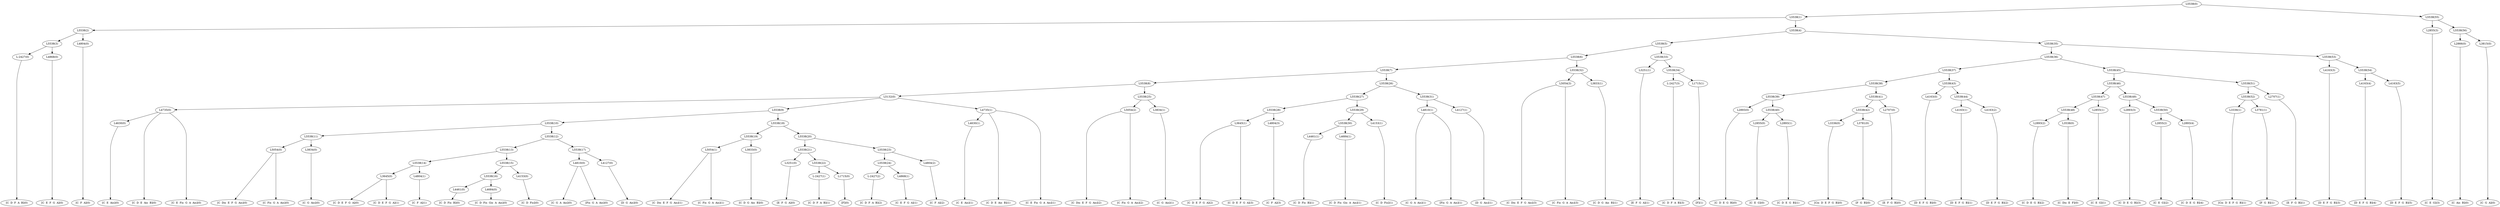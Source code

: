 digraph sample{
"L-2427(0)"->"[C  D  F  A  B](0)"
"L4868(0)"->"[C  E  F  G  A](0)"
"L5538(3)"->"L-2427(0)"
"L5538(3)"->"L4868(0)"
"L4804(0)"->"[C  F  A](0)"
"L5538(2)"->"L5538(3)"
"L5538(2)"->"L4804(0)"
"L4630(0)"->"[C  E  Ais](0)"
"L4735(0)"->"[C  D  E  Ais  B](0)"
"L4735(0)"->"[C  E  Fis  G  A  Ais](0)"
"L4735(0)"->"L4630(0)"
"L5054(0)"->"[C  Dis  E  F  G  Ais](0)"
"L5054(0)"->"[C  Fis  G  A  Ais](0)"
"L3834(0)"->"[C  G  Ais](0)"
"L5538(11)"->"L5054(0)"
"L5538(11)"->"L3834(0)"
"L3645(0)"->"[C  D  E  F  G  A](0)"
"L3645(0)"->"[C  D  E  F  G  A](1)"
"L4804(1)"->"[C  F  A](1)"
"L5538(14)"->"L3645(0)"
"L5538(14)"->"L4804(1)"
"L4461(0)"->"[C  D  Fis  B](0)"
"L4684(0)"->"[C  D  Fis  Gis  A  Ais](0)"
"L5538(16)"->"L4461(0)"
"L5538(16)"->"L4684(0)"
"L4153(0)"->"[C  D  Fis](0)"
"L5538(15)"->"L5538(16)"
"L5538(15)"->"L4153(0)"
"L5538(13)"->"L5538(14)"
"L5538(13)"->"L5538(15)"
"L4810(0)"->"[C  G  A  Ais](0)"
"L4810(0)"->"[Fis  G  A  Ais](0)"
"L4127(0)"->"[D  G  Ais](0)"
"L5538(17)"->"L4810(0)"
"L5538(17)"->"L4127(0)"
"L5538(12)"->"L5538(13)"
"L5538(12)"->"L5538(17)"
"L5538(10)"->"L5538(11)"
"L5538(10)"->"L5538(12)"
"L5054(1)"->"[C  Dis  E  F  G  Ais](1)"
"L5054(1)"->"[C  Fis  G  A  Ais](1)"
"L3833(0)"->"[C  D  G  Ais  B](0)"
"L5538(19)"->"L5054(1)"
"L5538(19)"->"L3833(0)"
"L3251(0)"->"[E  F  G  A](0)"
"L-2427(1)"->"[C  D  F  A  B](1)"
"L1715(0)"->"[F](0)"
"L5538(22)"->"L-2427(1)"
"L5538(22)"->"L1715(0)"
"L5538(21)"->"L3251(0)"
"L5538(21)"->"L5538(22)"
"L-2427(2)"->"[C  D  F  A  B](2)"
"L4868(1)"->"[C  E  F  G  A](1)"
"L5538(24)"->"L-2427(2)"
"L5538(24)"->"L4868(1)"
"L4804(2)"->"[C  F  A](2)"
"L5538(23)"->"L5538(24)"
"L5538(23)"->"L4804(2)"
"L5538(20)"->"L5538(21)"
"L5538(20)"->"L5538(23)"
"L5538(18)"->"L5538(19)"
"L5538(18)"->"L5538(20)"
"L5538(9)"->"L5538(10)"
"L5538(9)"->"L5538(18)"
"L4630(1)"->"[C  E  Ais](1)"
"L4735(1)"->"[C  D  E  Ais  B](1)"
"L4735(1)"->"[C  E  Fis  G  A  Ais](1)"
"L4735(1)"->"L4630(1)"
"L5132(0)"->"L4735(0)"
"L5132(0)"->"L5538(9)"
"L5132(0)"->"L4735(1)"
"L5054(2)"->"[C  Dis  E  F  G  Ais](2)"
"L5054(2)"->"[C  Fis  G  A  Ais](2)"
"L3834(1)"->"[C  G  Ais](1)"
"L5538(25)"->"L5054(2)"
"L5538(25)"->"L3834(1)"
"L5538(8)"->"L5132(0)"
"L5538(8)"->"L5538(25)"
"L3645(1)"->"[C  D  E  F  G  A](2)"
"L3645(1)"->"[C  D  E  F  G  A](3)"
"L4804(3)"->"[C  F  A](3)"
"L5538(28)"->"L3645(1)"
"L5538(28)"->"L4804(3)"
"L4461(1)"->"[C  D  Fis  B](1)"
"L4684(1)"->"[C  D  Fis  Gis  A  Ais](1)"
"L5538(30)"->"L4461(1)"
"L5538(30)"->"L4684(1)"
"L4153(1)"->"[C  D  Fis](1)"
"L5538(29)"->"L5538(30)"
"L5538(29)"->"L4153(1)"
"L5538(27)"->"L5538(28)"
"L5538(27)"->"L5538(29)"
"L4810(1)"->"[C  G  A  Ais](1)"
"L4810(1)"->"[Fis  G  A  Ais](1)"
"L4127(1)"->"[D  G  Ais](1)"
"L5538(31)"->"L4810(1)"
"L5538(31)"->"L4127(1)"
"L5538(26)"->"L5538(27)"
"L5538(26)"->"L5538(31)"
"L5538(7)"->"L5538(8)"
"L5538(7)"->"L5538(26)"
"L5054(3)"->"[C  Dis  E  F  G  Ais](3)"
"L5054(3)"->"[C  Fis  G  A  Ais](3)"
"L3833(1)"->"[C  D  G  Ais  B](1)"
"L5538(32)"->"L5054(3)"
"L5538(32)"->"L3833(1)"
"L5538(6)"->"L5538(7)"
"L5538(6)"->"L5538(32)"
"L3251(1)"->"[E  F  G  A](1)"
"L-2427(3)"->"[C  D  F  A  B](3)"
"L1715(1)"->"[F](1)"
"L5538(34)"->"L-2427(3)"
"L5538(34)"->"L1715(1)"
"L5538(33)"->"L3251(1)"
"L5538(33)"->"L5538(34)"
"L5538(5)"->"L5538(6)"
"L5538(5)"->"L5538(33)"
"L2893(0)"->"[C  D  E  G  B](0)"
"L2855(0)"->"[C  E  G](0)"
"L2893(1)"->"[C  D  E  G  B](1)"
"L5538(40)"->"L2855(0)"
"L5538(40)"->"L2893(1)"
"L5538(39)"->"L2893(0)"
"L5538(39)"->"L5538(40)"
"L3336(0)"->"[Cis  D  E  F  G  B](0)"
"L3781(0)"->"[F  G  B](0)"
"L5538(42)"->"L3336(0)"
"L5538(42)"->"L3781(0)"
"L2707(0)"->"[E  F  G  B](0)"
"L5538(41)"->"L5538(42)"
"L5538(41)"->"L2707(0)"
"L5538(38)"->"L5538(39)"
"L5538(38)"->"L5538(41)"
"L4163(0)"->"[D  E  F  G  B](0)"
"L4163(1)"->"[D  E  F  G  B](1)"
"L4163(2)"->"[D  E  F  G  B](2)"
"L5538(44)"->"L4163(1)"
"L5538(44)"->"L4163(2)"
"L5538(43)"->"L4163(0)"
"L5538(43)"->"L5538(44)"
"L5538(37)"->"L5538(38)"
"L5538(37)"->"L5538(43)"
"L2893(2)"->"[C  D  E  G  B](2)"
"L3538(0)"->"[C  Dis  E  F](0)"
"L5538(48)"->"L2893(2)"
"L5538(48)"->"L3538(0)"
"L2855(1)"->"[C  E  G](1)"
"L5538(47)"->"L5538(48)"
"L5538(47)"->"L2855(1)"
"L2893(3)"->"[C  D  E  G  B](3)"
"L2855(2)"->"[C  E  G](2)"
"L2893(4)"->"[C  D  E  G  B](4)"
"L5538(50)"->"L2855(2)"
"L5538(50)"->"L2893(4)"
"L5538(49)"->"L2893(3)"
"L5538(49)"->"L5538(50)"
"L5538(46)"->"L5538(47)"
"L5538(46)"->"L5538(49)"
"L3336(1)"->"[Cis  D  E  F  G  B](1)"
"L3781(1)"->"[F  G  B](1)"
"L5538(52)"->"L3336(1)"
"L5538(52)"->"L3781(1)"
"L2707(1)"->"[E  F  G  B](1)"
"L5538(51)"->"L5538(52)"
"L5538(51)"->"L2707(1)"
"L5538(45)"->"L5538(46)"
"L5538(45)"->"L5538(51)"
"L5538(36)"->"L5538(37)"
"L5538(36)"->"L5538(45)"
"L4163(3)"->"[D  E  F  G  B](3)"
"L4163(4)"->"[D  E  F  G  B](4)"
"L4163(5)"->"[D  E  F  G  B](5)"
"L5538(54)"->"L4163(4)"
"L5538(54)"->"L4163(5)"
"L5538(53)"->"L4163(3)"
"L5538(53)"->"L5538(54)"
"L5538(35)"->"L5538(36)"
"L5538(35)"->"L5538(53)"
"L5538(4)"->"L5538(5)"
"L5538(4)"->"L5538(35)"
"L5538(1)"->"L5538(2)"
"L5538(1)"->"L5538(4)"
"L2855(3)"->"[C  E  G](3)"
"L2866(0)"->"[C  Ais  B](0)"
"L3815(0)"->"[C  G  A](0)"
"L5538(56)"->"L2866(0)"
"L5538(56)"->"L3815(0)"
"L5538(55)"->"L2855(3)"
"L5538(55)"->"L5538(56)"
"L5538(0)"->"L5538(1)"
"L5538(0)"->"L5538(55)"
{rank = min; "L5538(0)"}
{rank = same; "L5538(1)"; "L5538(55)";}
{rank = same; "L5538(2)"; "L5538(4)"; "L2855(3)"; "L5538(56)";}
{rank = same; "L5538(3)"; "L4804(0)"; "L5538(5)"; "L5538(35)"; "L2866(0)"; "L3815(0)";}
{rank = same; "L-2427(0)"; "L4868(0)"; "L5538(6)"; "L5538(33)"; "L5538(36)"; "L5538(53)";}
{rank = same; "L5538(7)"; "L5538(32)"; "L3251(1)"; "L5538(34)"; "L5538(37)"; "L5538(45)"; "L4163(3)"; "L5538(54)";}
{rank = same; "L5538(8)"; "L5538(26)"; "L5054(3)"; "L3833(1)"; "L-2427(3)"; "L1715(1)"; "L5538(38)"; "L5538(43)"; "L5538(46)"; "L5538(51)"; "L4163(4)"; "L4163(5)";}
{rank = same; "L5132(0)"; "L5538(25)"; "L5538(27)"; "L5538(31)"; "L5538(39)"; "L5538(41)"; "L4163(0)"; "L5538(44)"; "L5538(47)"; "L5538(49)"; "L5538(52)"; "L2707(1)";}
{rank = same; "L4735(0)"; "L5538(9)"; "L4735(1)"; "L5054(2)"; "L3834(1)"; "L5538(28)"; "L5538(29)"; "L4810(1)"; "L4127(1)"; "L2893(0)"; "L5538(40)"; "L5538(42)"; "L2707(0)"; "L4163(1)"; "L4163(2)"; "L5538(48)"; "L2855(1)"; "L2893(3)"; "L5538(50)"; "L3336(1)"; "L3781(1)";}
{rank = same; "L4630(0)"; "L5538(10)"; "L5538(18)"; "L4630(1)"; "L3645(1)"; "L4804(3)"; "L5538(30)"; "L4153(1)"; "L2855(0)"; "L2893(1)"; "L3336(0)"; "L3781(0)"; "L2893(2)"; "L3538(0)"; "L2855(2)"; "L2893(4)";}
{rank = same; "L5538(11)"; "L5538(12)"; "L5538(19)"; "L5538(20)"; "L4461(1)"; "L4684(1)";}
{rank = same; "L5054(0)"; "L3834(0)"; "L5538(13)"; "L5538(17)"; "L5054(1)"; "L3833(0)"; "L5538(21)"; "L5538(23)";}
{rank = same; "L5538(14)"; "L5538(15)"; "L4810(0)"; "L4127(0)"; "L3251(0)"; "L5538(22)"; "L5538(24)"; "L4804(2)";}
{rank = same; "L3645(0)"; "L4804(1)"; "L5538(16)"; "L4153(0)"; "L-2427(1)"; "L1715(0)"; "L-2427(2)"; "L4868(1)";}
{rank = same; "L4461(0)"; "L4684(0)";}
{rank = max; "[C  Ais  B](0)"; "[C  D  E  Ais  B](0)"; "[C  D  E  Ais  B](1)"; "[C  D  E  F  G  A](0)"; "[C  D  E  F  G  A](1)"; "[C  D  E  F  G  A](2)"; "[C  D  E  F  G  A](3)"; "[C  D  E  G  B](0)"; "[C  D  E  G  B](1)"; "[C  D  E  G  B](2)"; "[C  D  E  G  B](3)"; "[C  D  E  G  B](4)"; "[C  D  F  A  B](0)"; "[C  D  F  A  B](1)"; "[C  D  F  A  B](2)"; "[C  D  F  A  B](3)"; "[C  D  Fis  B](0)"; "[C  D  Fis  B](1)"; "[C  D  Fis  Gis  A  Ais](0)"; "[C  D  Fis  Gis  A  Ais](1)"; "[C  D  Fis](0)"; "[C  D  Fis](1)"; "[C  D  G  Ais  B](0)"; "[C  D  G  Ais  B](1)"; "[C  Dis  E  F  G  Ais](0)"; "[C  Dis  E  F  G  Ais](1)"; "[C  Dis  E  F  G  Ais](2)"; "[C  Dis  E  F  G  Ais](3)"; "[C  Dis  E  F](0)"; "[C  E  Ais](0)"; "[C  E  Ais](1)"; "[C  E  F  G  A](0)"; "[C  E  F  G  A](1)"; "[C  E  Fis  G  A  Ais](0)"; "[C  E  Fis  G  A  Ais](1)"; "[C  E  G](0)"; "[C  E  G](1)"; "[C  E  G](2)"; "[C  E  G](3)"; "[C  F  A](0)"; "[C  F  A](1)"; "[C  F  A](2)"; "[C  F  A](3)"; "[C  Fis  G  A  Ais](0)"; "[C  Fis  G  A  Ais](1)"; "[C  Fis  G  A  Ais](2)"; "[C  Fis  G  A  Ais](3)"; "[C  G  A  Ais](0)"; "[C  G  A  Ais](1)"; "[C  G  A](0)"; "[C  G  Ais](0)"; "[C  G  Ais](1)"; "[Cis  D  E  F  G  B](0)"; "[Cis  D  E  F  G  B](1)"; "[D  E  F  G  B](0)"; "[D  E  F  G  B](1)"; "[D  E  F  G  B](2)"; "[D  E  F  G  B](3)"; "[D  E  F  G  B](4)"; "[D  E  F  G  B](5)"; "[D  G  Ais](0)"; "[D  G  Ais](1)"; "[E  F  G  A](0)"; "[E  F  G  A](1)"; "[E  F  G  B](0)"; "[E  F  G  B](1)"; "[F  G  B](0)"; "[F  G  B](1)"; "[F](0)"; "[F](1)"; "[Fis  G  A  Ais](0)"; "[Fis  G  A  Ais](1)";}
}